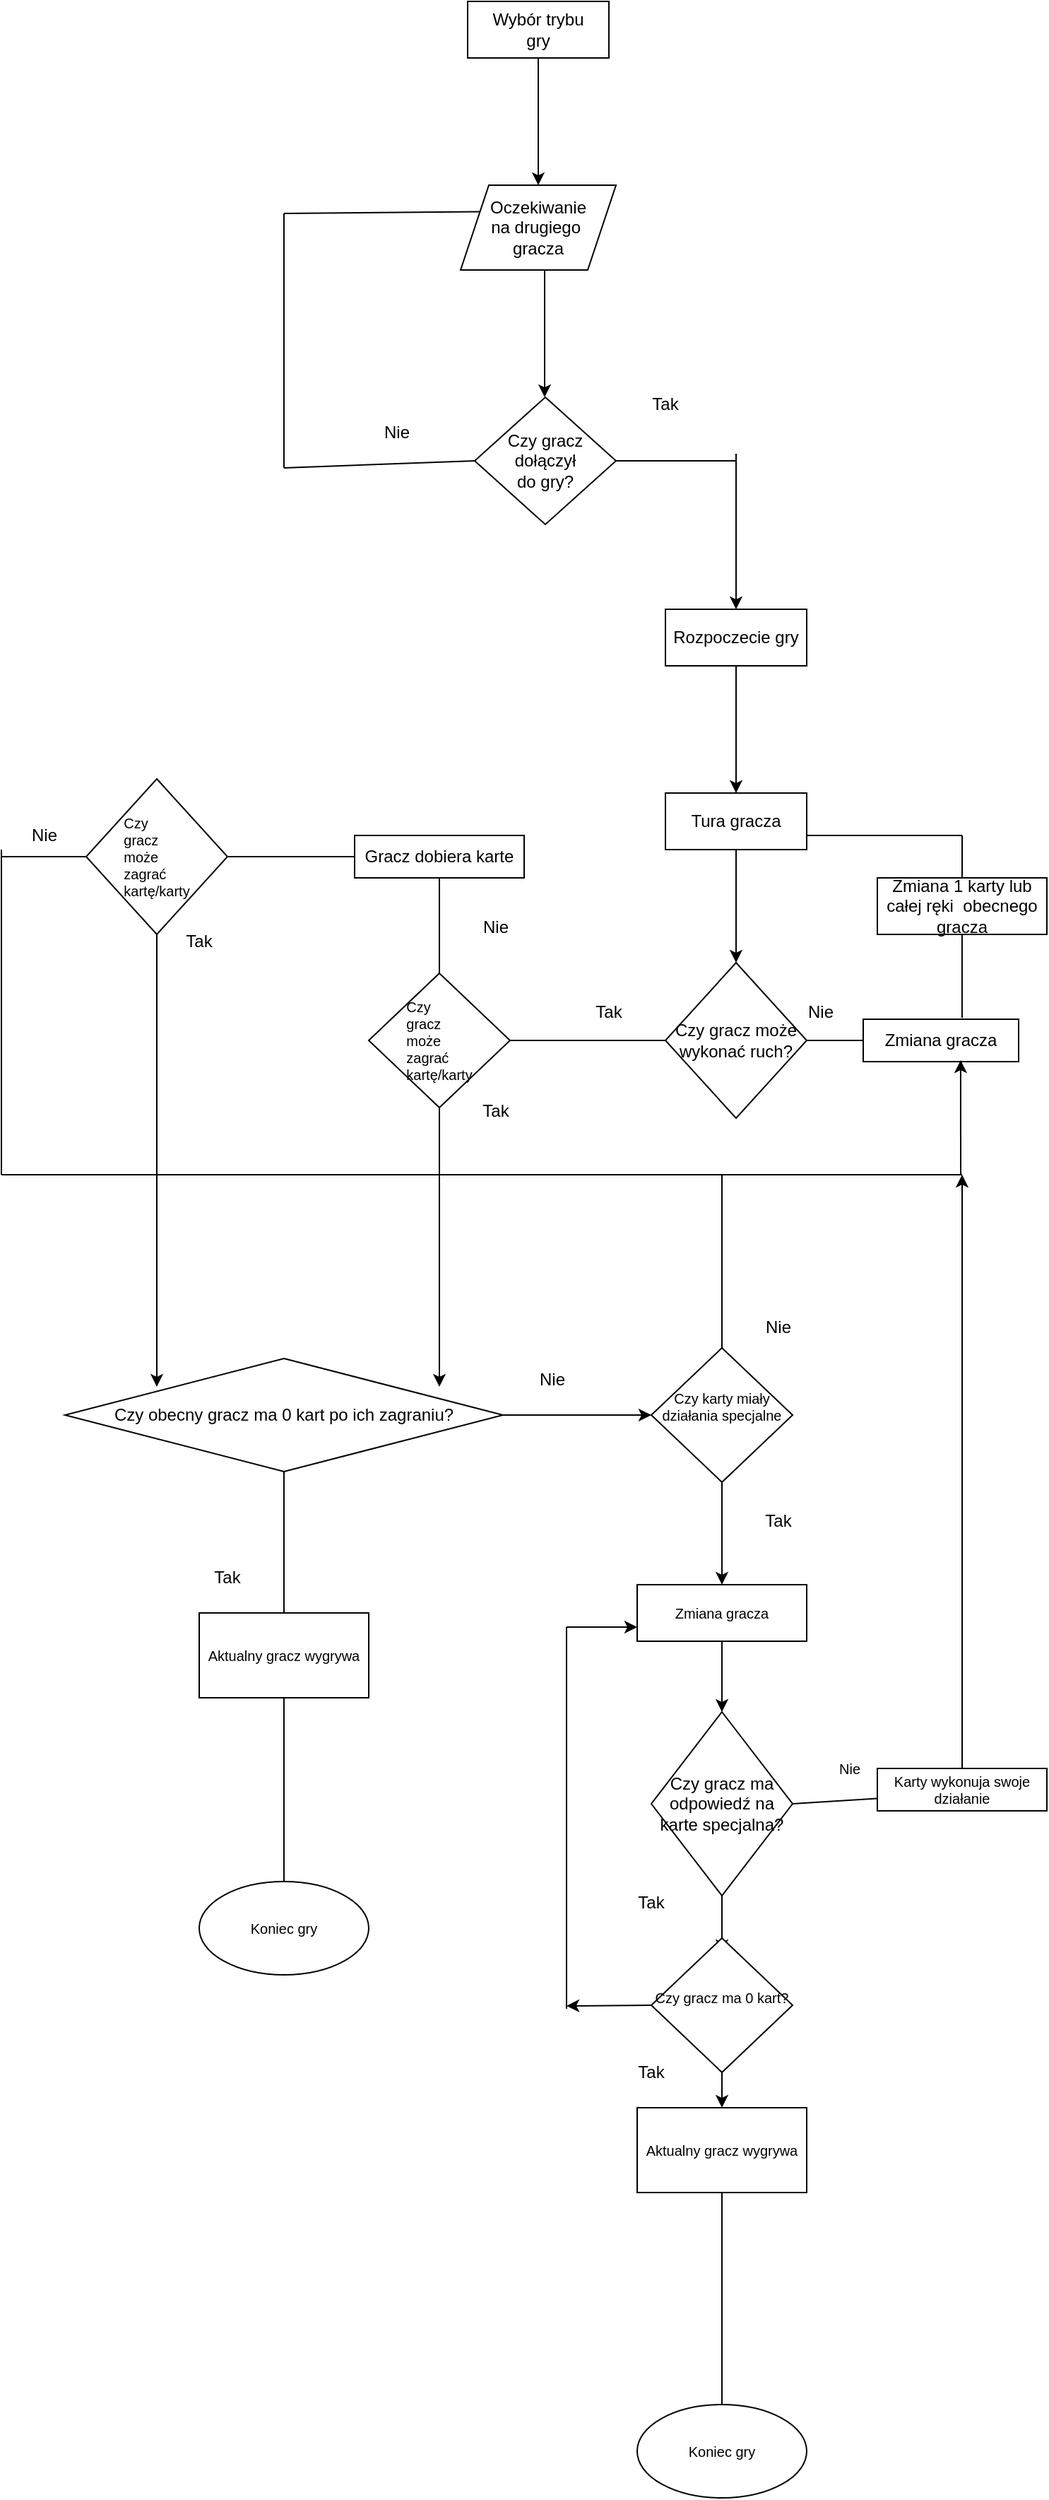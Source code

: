 <mxfile version="17.1.3" type="device"><diagram id="zYf6DZ3J2j3OQ2E81Uj7" name="Page-1"><mxGraphModel dx="1422" dy="795" grid="1" gridSize="10" guides="1" tooltips="1" connect="1" arrows="1" fold="1" page="1" pageScale="1" pageWidth="1169" pageHeight="1654" math="0" shadow="0"><root><mxCell id="0"/><mxCell id="1" parent="0"/><mxCell id="aHMyy_9fxocAKBkCxYvM-1" value="Wybór trybu&lt;br&gt;gry" style="rounded=0;whiteSpace=wrap;html=1;" vertex="1" parent="1"><mxGeometry x="330" y="130" width="100" height="40" as="geometry"/></mxCell><mxCell id="aHMyy_9fxocAKBkCxYvM-4" value="Oczekiwanie&lt;br&gt;na drugiego&amp;nbsp;&lt;br&gt;gracza" style="shape=parallelogram;perimeter=parallelogramPerimeter;whiteSpace=wrap;html=1;fixedSize=1;" vertex="1" parent="1"><mxGeometry x="325" y="260" width="110" height="60" as="geometry"/></mxCell><mxCell id="aHMyy_9fxocAKBkCxYvM-5" value="" style="endArrow=classic;html=1;rounded=0;exitX=0.5;exitY=1;exitDx=0;exitDy=0;entryX=0.5;entryY=0;entryDx=0;entryDy=0;" edge="1" parent="1" source="aHMyy_9fxocAKBkCxYvM-1" target="aHMyy_9fxocAKBkCxYvM-4"><mxGeometry width="50" height="50" relative="1" as="geometry"><mxPoint x="390" y="410" as="sourcePoint"/><mxPoint x="440" y="360" as="targetPoint"/></mxGeometry></mxCell><mxCell id="aHMyy_9fxocAKBkCxYvM-6" value="Czy gracz&lt;br&gt;dołączył&lt;br&gt;do gry?" style="rhombus;whiteSpace=wrap;html=1;" vertex="1" parent="1"><mxGeometry x="335" y="410" width="100" height="90" as="geometry"/></mxCell><mxCell id="aHMyy_9fxocAKBkCxYvM-7" value="" style="endArrow=none;html=1;rounded=0;exitX=0;exitY=0.5;exitDx=0;exitDy=0;endFill=0;" edge="1" parent="1" source="aHMyy_9fxocAKBkCxYvM-6"><mxGeometry width="50" height="50" relative="1" as="geometry"><mxPoint x="390" y="400" as="sourcePoint"/><mxPoint x="200" y="460" as="targetPoint"/></mxGeometry></mxCell><mxCell id="aHMyy_9fxocAKBkCxYvM-8" value="" style="endArrow=none;html=1;rounded=0;endFill=0;" edge="1" parent="1"><mxGeometry width="50" height="50" relative="1" as="geometry"><mxPoint x="200" y="280" as="sourcePoint"/><mxPoint x="200" y="460" as="targetPoint"/></mxGeometry></mxCell><mxCell id="aHMyy_9fxocAKBkCxYvM-9" value="" style="endArrow=none;html=1;rounded=0;endFill=0;entryX=0;entryY=0.25;entryDx=0;entryDy=0;" edge="1" parent="1" target="aHMyy_9fxocAKBkCxYvM-4"><mxGeometry width="50" height="50" relative="1" as="geometry"><mxPoint x="200" y="280" as="sourcePoint"/><mxPoint x="210" y="470" as="targetPoint"/></mxGeometry></mxCell><mxCell id="aHMyy_9fxocAKBkCxYvM-10" value="" style="endArrow=classic;html=1;rounded=0;exitX=0.5;exitY=1;exitDx=0;exitDy=0;entryX=0.5;entryY=0;entryDx=0;entryDy=0;" edge="1" parent="1"><mxGeometry width="50" height="50" relative="1" as="geometry"><mxPoint x="384.5" y="320" as="sourcePoint"/><mxPoint x="384.5" y="410" as="targetPoint"/></mxGeometry></mxCell><mxCell id="aHMyy_9fxocAKBkCxYvM-11" value="Nie" style="text;html=1;strokeColor=none;fillColor=none;align=center;verticalAlign=middle;whiteSpace=wrap;rounded=0;" vertex="1" parent="1"><mxGeometry x="250" y="420" width="60" height="30" as="geometry"/></mxCell><mxCell id="aHMyy_9fxocAKBkCxYvM-12" value="Tak" style="text;html=1;strokeColor=none;fillColor=none;align=center;verticalAlign=middle;whiteSpace=wrap;rounded=0;" vertex="1" parent="1"><mxGeometry x="440" y="400" width="60" height="30" as="geometry"/></mxCell><mxCell id="aHMyy_9fxocAKBkCxYvM-14" value="" style="endArrow=none;html=1;rounded=0;entryX=1;entryY=0.5;entryDx=0;entryDy=0;" edge="1" parent="1" target="aHMyy_9fxocAKBkCxYvM-6"><mxGeometry width="50" height="50" relative="1" as="geometry"><mxPoint x="520" y="455" as="sourcePoint"/><mxPoint x="240" y="480" as="targetPoint"/></mxGeometry></mxCell><mxCell id="aHMyy_9fxocAKBkCxYvM-15" value="" style="endArrow=classic;html=1;rounded=0;" edge="1" parent="1"><mxGeometry width="50" height="50" relative="1" as="geometry"><mxPoint x="520" y="450" as="sourcePoint"/><mxPoint x="520" y="560" as="targetPoint"/></mxGeometry></mxCell><mxCell id="aHMyy_9fxocAKBkCxYvM-16" value="Rozpoczecie gry" style="rounded=0;whiteSpace=wrap;html=1;" vertex="1" parent="1"><mxGeometry x="470" y="560" width="100" height="40" as="geometry"/></mxCell><mxCell id="aHMyy_9fxocAKBkCxYvM-17" value="" style="endArrow=classic;html=1;rounded=0;exitX=0.5;exitY=1;exitDx=0;exitDy=0;" edge="1" parent="1" source="aHMyy_9fxocAKBkCxYvM-16" target="aHMyy_9fxocAKBkCxYvM-18"><mxGeometry width="50" height="50" relative="1" as="geometry"><mxPoint x="190" y="670" as="sourcePoint"/><mxPoint x="520" y="680" as="targetPoint"/></mxGeometry></mxCell><mxCell id="aHMyy_9fxocAKBkCxYvM-18" value="Tura gracza" style="rounded=0;whiteSpace=wrap;html=1;" vertex="1" parent="1"><mxGeometry x="470" y="690" width="100" height="40" as="geometry"/></mxCell><mxCell id="aHMyy_9fxocAKBkCxYvM-19" style="edgeStyle=orthogonalEdgeStyle;rounded=0;orthogonalLoop=1;jettySize=auto;html=1;exitX=0.5;exitY=1;exitDx=0;exitDy=0;endArrow=none;endFill=0;" edge="1" parent="1" source="aHMyy_9fxocAKBkCxYvM-18" target="aHMyy_9fxocAKBkCxYvM-18"><mxGeometry relative="1" as="geometry"/></mxCell><mxCell id="aHMyy_9fxocAKBkCxYvM-20" value="Czy gracz może&lt;br&gt;wykonać ruch?" style="rhombus;whiteSpace=wrap;html=1;" vertex="1" parent="1"><mxGeometry x="470" y="810" width="100" height="110" as="geometry"/></mxCell><mxCell id="aHMyy_9fxocAKBkCxYvM-21" value="" style="endArrow=classic;html=1;rounded=0;exitX=0.5;exitY=1;exitDx=0;exitDy=0;entryX=0.5;entryY=0;entryDx=0;entryDy=0;" edge="1" parent="1" source="aHMyy_9fxocAKBkCxYvM-18" target="aHMyy_9fxocAKBkCxYvM-20"><mxGeometry width="50" height="50" relative="1" as="geometry"><mxPoint x="540" y="740" as="sourcePoint"/><mxPoint x="540" y="830" as="targetPoint"/></mxGeometry></mxCell><mxCell id="aHMyy_9fxocAKBkCxYvM-22" value="" style="endArrow=none;html=1;rounded=0;exitX=1;exitY=0.5;exitDx=0;exitDy=0;" edge="1" parent="1" source="aHMyy_9fxocAKBkCxYvM-20" target="aHMyy_9fxocAKBkCxYvM-23"><mxGeometry width="50" height="50" relative="1" as="geometry"><mxPoint x="620" y="880" as="sourcePoint"/><mxPoint x="670" y="865" as="targetPoint"/></mxGeometry></mxCell><mxCell id="aHMyy_9fxocAKBkCxYvM-23" value="Zmiana gracza" style="rounded=0;whiteSpace=wrap;html=1;" vertex="1" parent="1"><mxGeometry x="610" y="850" width="110" height="30" as="geometry"/></mxCell><mxCell id="aHMyy_9fxocAKBkCxYvM-24" value="Nie" style="text;html=1;strokeColor=none;fillColor=none;align=center;verticalAlign=middle;whiteSpace=wrap;rounded=0;" vertex="1" parent="1"><mxGeometry x="550" y="830" width="60" height="30" as="geometry"/></mxCell><mxCell id="aHMyy_9fxocAKBkCxYvM-25" value="" style="endArrow=none;html=1;rounded=0;exitX=0.636;exitY=-0.033;exitDx=0;exitDy=0;exitPerimeter=0;" edge="1" parent="1" source="aHMyy_9fxocAKBkCxYvM-23"><mxGeometry width="50" height="50" relative="1" as="geometry"><mxPoint x="190" y="770" as="sourcePoint"/><mxPoint x="680" y="720" as="targetPoint"/></mxGeometry></mxCell><mxCell id="aHMyy_9fxocAKBkCxYvM-27" value="" style="endArrow=none;html=1;rounded=0;exitX=1;exitY=0.75;exitDx=0;exitDy=0;" edge="1" parent="1" source="aHMyy_9fxocAKBkCxYvM-18"><mxGeometry width="50" height="50" relative="1" as="geometry"><mxPoint x="590" y="770" as="sourcePoint"/><mxPoint x="680" y="720" as="targetPoint"/></mxGeometry></mxCell><mxCell id="aHMyy_9fxocAKBkCxYvM-28" value="" style="endArrow=none;html=1;rounded=0;entryX=0;entryY=0.5;entryDx=0;entryDy=0;" edge="1" parent="1" target="aHMyy_9fxocAKBkCxYvM-20"><mxGeometry width="50" height="50" relative="1" as="geometry"><mxPoint x="360" y="865" as="sourcePoint"/><mxPoint x="240" y="740" as="targetPoint"/></mxGeometry></mxCell><mxCell id="aHMyy_9fxocAKBkCxYvM-29" value="Tak" style="text;html=1;strokeColor=none;fillColor=none;align=center;verticalAlign=middle;whiteSpace=wrap;rounded=0;" vertex="1" parent="1"><mxGeometry x="400" y="830" width="60" height="30" as="geometry"/></mxCell><mxCell id="aHMyy_9fxocAKBkCxYvM-30" value="&lt;div style=&quot;text-align: justify ; font-size: 10px&quot;&gt;Czy&amp;nbsp;&lt;/div&gt;&lt;font style=&quot;line-height: 1.2 ; font-size: 10px&quot;&gt;&lt;div style=&quot;text-align: justify&quot;&gt;gracz&lt;/div&gt;&lt;div style=&quot;text-align: justify&quot;&gt;może&lt;/div&gt;&lt;div style=&quot;text-align: justify&quot;&gt;zagrać&lt;/div&gt;&lt;div style=&quot;text-align: justify&quot;&gt;kartę/karty&lt;/div&gt;&lt;/font&gt;" style="rhombus;whiteSpace=wrap;html=1;" vertex="1" parent="1"><mxGeometry x="260" y="817.5" width="100" height="95" as="geometry"/></mxCell><mxCell id="aHMyy_9fxocAKBkCxYvM-31" value="" style="endArrow=none;html=1;rounded=0;exitX=0.5;exitY=0;exitDx=0;exitDy=0;" edge="1" parent="1" source="aHMyy_9fxocAKBkCxYvM-30" target="aHMyy_9fxocAKBkCxYvM-32"><mxGeometry width="50" height="50" relative="1" as="geometry"><mxPoint x="190" y="750" as="sourcePoint"/><mxPoint x="310" y="720" as="targetPoint"/></mxGeometry></mxCell><mxCell id="aHMyy_9fxocAKBkCxYvM-32" value="Gracz dobiera karte" style="rounded=0;whiteSpace=wrap;html=1;" vertex="1" parent="1"><mxGeometry x="250" y="720" width="120" height="30" as="geometry"/></mxCell><mxCell id="aHMyy_9fxocAKBkCxYvM-33" value="" style="endArrow=none;html=1;rounded=0;entryX=0;entryY=0.5;entryDx=0;entryDy=0;" edge="1" parent="1" target="aHMyy_9fxocAKBkCxYvM-32"><mxGeometry width="50" height="50" relative="1" as="geometry"><mxPoint x="160" y="735" as="sourcePoint"/><mxPoint x="240" y="700" as="targetPoint"/></mxGeometry></mxCell><mxCell id="aHMyy_9fxocAKBkCxYvM-34" value="Nie" style="text;html=1;strokeColor=none;fillColor=none;align=center;verticalAlign=middle;whiteSpace=wrap;rounded=0;" vertex="1" parent="1"><mxGeometry x="320" y="770" width="60" height="30" as="geometry"/></mxCell><mxCell id="aHMyy_9fxocAKBkCxYvM-35" value="&lt;div style=&quot;text-align: justify ; font-size: 10px&quot;&gt;&lt;font style=&quot;font-size: 10px&quot;&gt;Czy&amp;nbsp;&lt;/font&gt;&lt;/div&gt;&lt;font style=&quot;line-height: 1.2 ; font-size: 10px&quot;&gt;&lt;div style=&quot;text-align: justify&quot;&gt;&lt;span&gt;gracz&lt;/span&gt;&lt;/div&gt;&lt;div style=&quot;text-align: justify&quot;&gt;&lt;span&gt;może&lt;/span&gt;&lt;/div&gt;&lt;div style=&quot;text-align: justify&quot;&gt;zagrać&lt;/div&gt;&lt;div style=&quot;text-align: justify&quot;&gt;kartę/karty&lt;/div&gt;&lt;/font&gt;" style="rhombus;whiteSpace=wrap;html=1;align=center;" vertex="1" parent="1"><mxGeometry x="60" y="680" width="100" height="110" as="geometry"/></mxCell><mxCell id="aHMyy_9fxocAKBkCxYvM-36" value="" style="endArrow=none;html=1;rounded=0;entryX=0;entryY=0.5;entryDx=0;entryDy=0;" edge="1" parent="1" target="aHMyy_9fxocAKBkCxYvM-35"><mxGeometry width="50" height="50" relative="1" as="geometry"><mxPoint y="735" as="sourcePoint"/><mxPoint x="40" y="730" as="targetPoint"/></mxGeometry></mxCell><mxCell id="aHMyy_9fxocAKBkCxYvM-37" value="Nie" style="text;html=1;align=center;verticalAlign=middle;resizable=0;points=[];autosize=1;strokeColor=none;fillColor=none;" vertex="1" parent="1"><mxGeometry x="15" y="710" width="30" height="20" as="geometry"/></mxCell><mxCell id="aHMyy_9fxocAKBkCxYvM-38" value="" style="endArrow=none;html=1;rounded=0;" edge="1" parent="1"><mxGeometry width="50" height="50" relative="1" as="geometry"><mxPoint y="730" as="sourcePoint"/><mxPoint y="960" as="targetPoint"/></mxGeometry></mxCell><mxCell id="aHMyy_9fxocAKBkCxYvM-39" value="Zmiana 1 karty lub całej ręki&amp;nbsp; obecnego gracza" style="rounded=0;whiteSpace=wrap;html=1;" vertex="1" parent="1"><mxGeometry x="620" y="750" width="120" height="40" as="geometry"/></mxCell><mxCell id="aHMyy_9fxocAKBkCxYvM-40" value="" style="endArrow=none;html=1;rounded=0;" edge="1" parent="1"><mxGeometry width="50" height="50" relative="1" as="geometry"><mxPoint y="960" as="sourcePoint"/><mxPoint x="680" y="960" as="targetPoint"/></mxGeometry></mxCell><mxCell id="aHMyy_9fxocAKBkCxYvM-41" value="" style="endArrow=classic;html=1;rounded=0;entryX=0.627;entryY=0.967;entryDx=0;entryDy=0;entryPerimeter=0;" edge="1" parent="1" target="aHMyy_9fxocAKBkCxYvM-23"><mxGeometry width="50" height="50" relative="1" as="geometry"><mxPoint x="679" y="960" as="sourcePoint"/><mxPoint x="460" y="770" as="targetPoint"/></mxGeometry></mxCell><mxCell id="aHMyy_9fxocAKBkCxYvM-42" value="" style="endArrow=classic;html=1;rounded=0;exitX=0.5;exitY=1;exitDx=0;exitDy=0;" edge="1" parent="1" source="aHMyy_9fxocAKBkCxYvM-30"><mxGeometry width="50" height="50" relative="1" as="geometry"><mxPoint x="410" y="1010" as="sourcePoint"/><mxPoint x="310" y="1110" as="targetPoint"/></mxGeometry></mxCell><mxCell id="aHMyy_9fxocAKBkCxYvM-43" value="" style="endArrow=classic;html=1;rounded=0;exitX=0.5;exitY=1;exitDx=0;exitDy=0;" edge="1" parent="1" source="aHMyy_9fxocAKBkCxYvM-35"><mxGeometry width="50" height="50" relative="1" as="geometry"><mxPoint x="320" y="922.5" as="sourcePoint"/><mxPoint x="110" y="1110" as="targetPoint"/></mxGeometry></mxCell><mxCell id="aHMyy_9fxocAKBkCxYvM-44" value="Tak" style="text;html=1;strokeColor=none;fillColor=none;align=center;verticalAlign=middle;whiteSpace=wrap;rounded=0;" vertex="1" parent="1"><mxGeometry x="320" y="900" width="60" height="30" as="geometry"/></mxCell><mxCell id="aHMyy_9fxocAKBkCxYvM-45" value="Tak" style="text;html=1;strokeColor=none;fillColor=none;align=center;verticalAlign=middle;whiteSpace=wrap;rounded=0;" vertex="1" parent="1"><mxGeometry x="110" y="780" width="60" height="30" as="geometry"/></mxCell><mxCell id="aHMyy_9fxocAKBkCxYvM-47" value="" style="endArrow=classic;html=1;rounded=0;fontSize=10;exitX=0.5;exitY=1;exitDx=0;exitDy=0;" edge="1" parent="1" source="aHMyy_9fxocAKBkCxYvM-49"><mxGeometry width="50" height="50" relative="1" as="geometry"><mxPoint x="200" y="1170" as="sourcePoint"/><mxPoint x="200" y="1480" as="targetPoint"/><Array as="points"><mxPoint x="200" y="1460"/></Array></mxGeometry></mxCell><mxCell id="aHMyy_9fxocAKBkCxYvM-49" value="&lt;span style=&quot;font-size: 12px&quot;&gt;Czy obecny gracz ma 0 kart po ich zagraniu?&lt;/span&gt;" style="rhombus;whiteSpace=wrap;html=1;fontSize=10;" vertex="1" parent="1"><mxGeometry x="45" y="1090" width="310" height="80" as="geometry"/></mxCell><mxCell id="aHMyy_9fxocAKBkCxYvM-50" value="Aktualny gracz wygrywa&lt;br&gt;" style="rounded=0;whiteSpace=wrap;html=1;fontSize=10;" vertex="1" parent="1"><mxGeometry x="140" y="1270" width="120" height="60" as="geometry"/></mxCell><mxCell id="aHMyy_9fxocAKBkCxYvM-51" value="" style="endArrow=none;html=1;rounded=0;fontSize=10;exitX=0.5;exitY=1;exitDx=0;exitDy=0;" edge="1" parent="1" source="aHMyy_9fxocAKBkCxYvM-50" target="aHMyy_9fxocAKBkCxYvM-52"><mxGeometry width="50" height="50" relative="1" as="geometry"><mxPoint x="410" y="1520" as="sourcePoint"/><mxPoint x="200" y="1580" as="targetPoint"/><Array as="points"><mxPoint x="200" y="1410"/><mxPoint x="200" y="1420"/></Array></mxGeometry></mxCell><mxCell id="aHMyy_9fxocAKBkCxYvM-52" value="Koniec gry" style="ellipse;whiteSpace=wrap;html=1;fontSize=10;" vertex="1" parent="1"><mxGeometry x="140" y="1460" width="120" height="66" as="geometry"/></mxCell><mxCell id="aHMyy_9fxocAKBkCxYvM-53" value="Tak" style="text;html=1;strokeColor=none;fillColor=none;align=center;verticalAlign=middle;whiteSpace=wrap;rounded=0;" vertex="1" parent="1"><mxGeometry x="130" y="1230" width="60" height="30" as="geometry"/></mxCell><mxCell id="aHMyy_9fxocAKBkCxYvM-54" value="Nie" style="text;html=1;strokeColor=none;fillColor=none;align=center;verticalAlign=middle;whiteSpace=wrap;rounded=0;" vertex="1" parent="1"><mxGeometry x="360" y="1090" width="60" height="30" as="geometry"/></mxCell><mxCell id="aHMyy_9fxocAKBkCxYvM-55" value="" style="endArrow=classic;html=1;rounded=0;fontSize=10;exitX=1;exitY=0.5;exitDx=0;exitDy=0;" edge="1" parent="1" source="aHMyy_9fxocAKBkCxYvM-49"><mxGeometry width="50" height="50" relative="1" as="geometry"><mxPoint x="385" y="1150" as="sourcePoint"/><mxPoint x="460" y="1130" as="targetPoint"/></mxGeometry></mxCell><mxCell id="aHMyy_9fxocAKBkCxYvM-56" value="&lt;div style=&quot;font-size: 10px&quot;&gt;Czy karty miały&lt;/div&gt;&lt;div style=&quot;text-align: justify ; font-size: 10px&quot;&gt;działania specjalne&lt;/div&gt;&lt;div style=&quot;font-size: 10px&quot;&gt;&lt;br&gt;&lt;/div&gt;" style="rhombus;whiteSpace=wrap;html=1;" vertex="1" parent="1"><mxGeometry x="460" y="1082.5" width="100" height="95" as="geometry"/></mxCell><mxCell id="aHMyy_9fxocAKBkCxYvM-57" value="" style="endArrow=none;html=1;rounded=0;fontSize=10;exitX=0.5;exitY=0;exitDx=0;exitDy=0;" edge="1" parent="1" source="aHMyy_9fxocAKBkCxYvM-56"><mxGeometry width="50" height="50" relative="1" as="geometry"><mxPoint x="420" y="1080" as="sourcePoint"/><mxPoint x="510" y="960" as="targetPoint"/></mxGeometry></mxCell><mxCell id="aHMyy_9fxocAKBkCxYvM-58" value="Nie" style="text;html=1;strokeColor=none;fillColor=none;align=center;verticalAlign=middle;whiteSpace=wrap;rounded=0;" vertex="1" parent="1"><mxGeometry x="520" y="1052.5" width="60" height="30" as="geometry"/></mxCell><mxCell id="aHMyy_9fxocAKBkCxYvM-59" value="" style="endArrow=classic;html=1;rounded=0;fontSize=10;exitX=0.5;exitY=1;exitDx=0;exitDy=0;" edge="1" parent="1" source="aHMyy_9fxocAKBkCxYvM-56"><mxGeometry width="50" height="50" relative="1" as="geometry"><mxPoint x="420" y="1080" as="sourcePoint"/><mxPoint x="510" y="1250" as="targetPoint"/></mxGeometry></mxCell><mxCell id="aHMyy_9fxocAKBkCxYvM-60" value="Tak" style="text;html=1;strokeColor=none;fillColor=none;align=center;verticalAlign=middle;whiteSpace=wrap;rounded=0;" vertex="1" parent="1"><mxGeometry x="520" y="1190" width="60" height="30" as="geometry"/></mxCell><mxCell id="aHMyy_9fxocAKBkCxYvM-61" value="Zmiana gracza" style="rounded=0;whiteSpace=wrap;html=1;fontSize=10;" vertex="1" parent="1"><mxGeometry x="450" y="1250" width="120" height="40" as="geometry"/></mxCell><mxCell id="aHMyy_9fxocAKBkCxYvM-62" value="Czy gracz ma odpowiedź na karte specjalna?" style="rhombus;whiteSpace=wrap;html=1;" vertex="1" parent="1"><mxGeometry x="460" y="1340" width="100" height="130" as="geometry"/></mxCell><mxCell id="aHMyy_9fxocAKBkCxYvM-63" value="" style="endArrow=classic;html=1;rounded=0;fontSize=10;exitX=0.5;exitY=1;exitDx=0;exitDy=0;entryX=0.5;entryY=0;entryDx=0;entryDy=0;" edge="1" parent="1" source="aHMyy_9fxocAKBkCxYvM-61" target="aHMyy_9fxocAKBkCxYvM-62"><mxGeometry width="50" height="50" relative="1" as="geometry"><mxPoint x="420" y="1390" as="sourcePoint"/><mxPoint x="470" y="1340" as="targetPoint"/></mxGeometry></mxCell><mxCell id="aHMyy_9fxocAKBkCxYvM-64" value="" style="endArrow=classic;html=1;rounded=0;fontSize=10;exitX=0.5;exitY=1;exitDx=0;exitDy=0;" edge="1" parent="1" source="aHMyy_9fxocAKBkCxYvM-62"><mxGeometry width="50" height="50" relative="1" as="geometry"><mxPoint x="420" y="1390" as="sourcePoint"/><mxPoint x="510" y="1510" as="targetPoint"/></mxGeometry></mxCell><mxCell id="aHMyy_9fxocAKBkCxYvM-65" value="&lt;div style=&quot;font-size: 10px&quot;&gt;Czy gracz ma 0 kart?&lt;/div&gt;&lt;div style=&quot;font-size: 10px&quot;&gt;&lt;br&gt;&lt;/div&gt;" style="rhombus;whiteSpace=wrap;html=1;" vertex="1" parent="1"><mxGeometry x="460" y="1500" width="100" height="95" as="geometry"/></mxCell><mxCell id="aHMyy_9fxocAKBkCxYvM-66" value="" style="endArrow=classic;html=1;rounded=0;fontSize=10;exitX=0.5;exitY=1;exitDx=0;exitDy=0;" edge="1" parent="1" source="aHMyy_9fxocAKBkCxYvM-65"><mxGeometry width="50" height="50" relative="1" as="geometry"><mxPoint x="420" y="1400" as="sourcePoint"/><mxPoint x="510" y="1620" as="targetPoint"/></mxGeometry></mxCell><mxCell id="aHMyy_9fxocAKBkCxYvM-67" value="Aktualny gracz wygrywa&lt;br&gt;" style="rounded=0;whiteSpace=wrap;html=1;fontSize=10;" vertex="1" parent="1"><mxGeometry x="450" y="1620" width="120" height="60" as="geometry"/></mxCell><mxCell id="aHMyy_9fxocAKBkCxYvM-68" value="" style="endArrow=none;html=1;rounded=0;fontSize=10;exitX=0.5;exitY=1;exitDx=0;exitDy=0;" edge="1" parent="1" source="aHMyy_9fxocAKBkCxYvM-67"><mxGeometry width="50" height="50" relative="1" as="geometry"><mxPoint x="500" y="1700" as="sourcePoint"/><mxPoint x="510" y="1830" as="targetPoint"/><Array as="points"><mxPoint x="510" y="1790"/></Array></mxGeometry></mxCell><mxCell id="aHMyy_9fxocAKBkCxYvM-69" value="Koniec gry" style="ellipse;whiteSpace=wrap;html=1;fontSize=10;" vertex="1" parent="1"><mxGeometry x="450" y="1830" width="120" height="66" as="geometry"/></mxCell><mxCell id="aHMyy_9fxocAKBkCxYvM-70" value="Tak" style="text;html=1;strokeColor=none;fillColor=none;align=center;verticalAlign=middle;whiteSpace=wrap;rounded=0;" vertex="1" parent="1"><mxGeometry x="430" y="1580" width="60" height="30" as="geometry"/></mxCell><mxCell id="aHMyy_9fxocAKBkCxYvM-72" value="Tak" style="text;html=1;strokeColor=none;fillColor=none;align=center;verticalAlign=middle;whiteSpace=wrap;rounded=0;" vertex="1" parent="1"><mxGeometry x="430" y="1460" width="60" height="30" as="geometry"/></mxCell><mxCell id="aHMyy_9fxocAKBkCxYvM-73" value="" style="endArrow=classic;html=1;rounded=0;fontSize=10;exitX=1;exitY=0.5;exitDx=0;exitDy=0;" edge="1" parent="1" source="aHMyy_9fxocAKBkCxYvM-62"><mxGeometry width="50" height="50" relative="1" as="geometry"><mxPoint x="580" y="1410" as="sourcePoint"/><mxPoint x="640" y="1400" as="targetPoint"/></mxGeometry></mxCell><mxCell id="aHMyy_9fxocAKBkCxYvM-74" value="Nie" style="text;html=1;align=center;verticalAlign=middle;resizable=0;points=[];autosize=1;strokeColor=none;fillColor=none;fontSize=10;" vertex="1" parent="1"><mxGeometry x="585" y="1370" width="30" height="20" as="geometry"/></mxCell><mxCell id="aHMyy_9fxocAKBkCxYvM-75" value="Karty wykonuja swoje działanie" style="rounded=0;whiteSpace=wrap;html=1;fontSize=10;" vertex="1" parent="1"><mxGeometry x="620" y="1380" width="120" height="30" as="geometry"/></mxCell><mxCell id="aHMyy_9fxocAKBkCxYvM-77" value="" style="endArrow=classic;html=1;rounded=0;fontSize=10;exitX=0.5;exitY=0;exitDx=0;exitDy=0;" edge="1" parent="1" source="aHMyy_9fxocAKBkCxYvM-75"><mxGeometry width="50" height="50" relative="1" as="geometry"><mxPoint x="690" y="1360" as="sourcePoint"/><mxPoint x="680" y="960" as="targetPoint"/><Array as="points"/></mxGeometry></mxCell><mxCell id="aHMyy_9fxocAKBkCxYvM-78" value="" style="endArrow=classic;html=1;rounded=0;fontSize=10;exitX=0;exitY=0.5;exitDx=0;exitDy=0;" edge="1" parent="1" source="aHMyy_9fxocAKBkCxYvM-65"><mxGeometry width="50" height="50" relative="1" as="geometry"><mxPoint x="420" y="1440" as="sourcePoint"/><mxPoint x="400" y="1548" as="targetPoint"/></mxGeometry></mxCell><mxCell id="aHMyy_9fxocAKBkCxYvM-79" value="" style="endArrow=none;html=1;rounded=0;fontSize=10;" edge="1" parent="1"><mxGeometry width="50" height="50" relative="1" as="geometry"><mxPoint x="400" y="1550" as="sourcePoint"/><mxPoint x="400" y="1280" as="targetPoint"/></mxGeometry></mxCell><mxCell id="aHMyy_9fxocAKBkCxYvM-80" value="" style="endArrow=classic;html=1;rounded=0;fontSize=10;entryX=0;entryY=0.75;entryDx=0;entryDy=0;" edge="1" parent="1" target="aHMyy_9fxocAKBkCxYvM-61"><mxGeometry width="50" height="50" relative="1" as="geometry"><mxPoint x="400" y="1280" as="sourcePoint"/><mxPoint x="470" y="1390" as="targetPoint"/></mxGeometry></mxCell></root></mxGraphModel></diagram></mxfile>